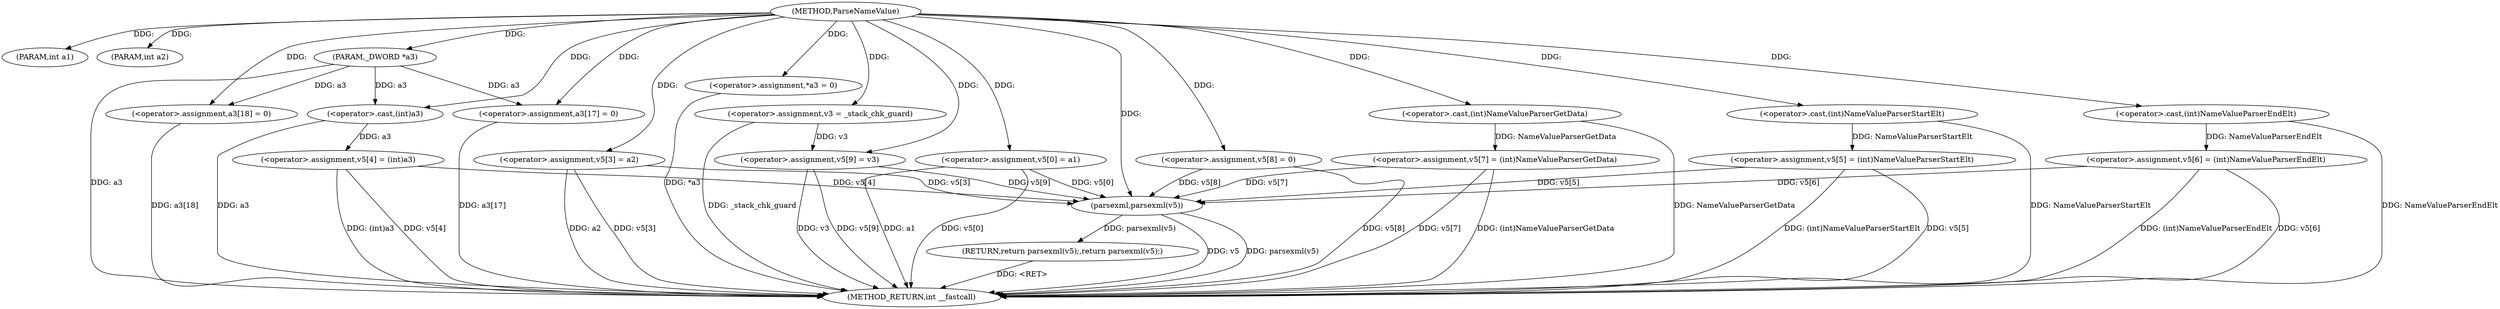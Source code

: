 digraph ParseNameValue {  
"1000103" [label = "(METHOD,ParseNameValue)" ]
"1000178" [label = "(METHOD_RETURN,int __fastcall)" ]
"1000104" [label = "(PARAM,int a1)" ]
"1000105" [label = "(PARAM,int a2)" ]
"1000106" [label = "(PARAM,_DWORD *a3)" ]
"1000110" [label = "(<operator>.assignment,v5[3] = a2)" ]
"1000115" [label = "(<operator>.assignment,v5[4] = (int)a3)" ]
"1000119" [label = "(<operator>.cast,(int)a3)" ]
"1000122" [label = "(<operator>.assignment,a3[17] = 0)" ]
"1000127" [label = "(<operator>.assignment,a3[18] = 0)" ]
"1000132" [label = "(<operator>.assignment,v3 = _stack_chk_guard)" ]
"1000135" [label = "(<operator>.assignment,*a3 = 0)" ]
"1000139" [label = "(<operator>.assignment,v5[0] = a1)" ]
"1000144" [label = "(<operator>.assignment,v5[8] = 0)" ]
"1000149" [label = "(<operator>.assignment,v5[7] = (int)NameValueParserGetData)" ]
"1000153" [label = "(<operator>.cast,(int)NameValueParserGetData)" ]
"1000156" [label = "(<operator>.assignment,v5[9] = v3)" ]
"1000161" [label = "(<operator>.assignment,v5[5] = (int)NameValueParserStartElt)" ]
"1000165" [label = "(<operator>.cast,(int)NameValueParserStartElt)" ]
"1000168" [label = "(<operator>.assignment,v5[6] = (int)NameValueParserEndElt)" ]
"1000172" [label = "(<operator>.cast,(int)NameValueParserEndElt)" ]
"1000175" [label = "(RETURN,return parsexml(v5);,return parsexml(v5);)" ]
"1000176" [label = "(parsexml,parsexml(v5))" ]
  "1000175" -> "1000178"  [ label = "DDG: <RET>"] 
  "1000165" -> "1000178"  [ label = "DDG: NameValueParserStartElt"] 
  "1000127" -> "1000178"  [ label = "DDG: a3[18]"] 
  "1000172" -> "1000178"  [ label = "DDG: NameValueParserEndElt"] 
  "1000156" -> "1000178"  [ label = "DDG: v5[9]"] 
  "1000119" -> "1000178"  [ label = "DDG: a3"] 
  "1000132" -> "1000178"  [ label = "DDG: _stack_chk_guard"] 
  "1000115" -> "1000178"  [ label = "DDG: (int)a3"] 
  "1000153" -> "1000178"  [ label = "DDG: NameValueParserGetData"] 
  "1000110" -> "1000178"  [ label = "DDG: a2"] 
  "1000168" -> "1000178"  [ label = "DDG: (int)NameValueParserEndElt"] 
  "1000122" -> "1000178"  [ label = "DDG: a3[17]"] 
  "1000135" -> "1000178"  [ label = "DDG: *a3"] 
  "1000139" -> "1000178"  [ label = "DDG: a1"] 
  "1000149" -> "1000178"  [ label = "DDG: (int)NameValueParserGetData"] 
  "1000149" -> "1000178"  [ label = "DDG: v5[7]"] 
  "1000115" -> "1000178"  [ label = "DDG: v5[4]"] 
  "1000176" -> "1000178"  [ label = "DDG: v5"] 
  "1000176" -> "1000178"  [ label = "DDG: parsexml(v5)"] 
  "1000168" -> "1000178"  [ label = "DDG: v5[6]"] 
  "1000139" -> "1000178"  [ label = "DDG: v5[0]"] 
  "1000144" -> "1000178"  [ label = "DDG: v5[8]"] 
  "1000156" -> "1000178"  [ label = "DDG: v3"] 
  "1000110" -> "1000178"  [ label = "DDG: v5[3]"] 
  "1000161" -> "1000178"  [ label = "DDG: (int)NameValueParserStartElt"] 
  "1000161" -> "1000178"  [ label = "DDG: v5[5]"] 
  "1000106" -> "1000178"  [ label = "DDG: a3"] 
  "1000103" -> "1000104"  [ label = "DDG: "] 
  "1000103" -> "1000105"  [ label = "DDG: "] 
  "1000103" -> "1000106"  [ label = "DDG: "] 
  "1000103" -> "1000110"  [ label = "DDG: "] 
  "1000119" -> "1000115"  [ label = "DDG: a3"] 
  "1000106" -> "1000119"  [ label = "DDG: a3"] 
  "1000103" -> "1000119"  [ label = "DDG: "] 
  "1000103" -> "1000122"  [ label = "DDG: "] 
  "1000106" -> "1000122"  [ label = "DDG: a3"] 
  "1000103" -> "1000127"  [ label = "DDG: "] 
  "1000106" -> "1000127"  [ label = "DDG: a3"] 
  "1000103" -> "1000132"  [ label = "DDG: "] 
  "1000103" -> "1000135"  [ label = "DDG: "] 
  "1000103" -> "1000139"  [ label = "DDG: "] 
  "1000103" -> "1000144"  [ label = "DDG: "] 
  "1000153" -> "1000149"  [ label = "DDG: NameValueParserGetData"] 
  "1000103" -> "1000153"  [ label = "DDG: "] 
  "1000132" -> "1000156"  [ label = "DDG: v3"] 
  "1000103" -> "1000156"  [ label = "DDG: "] 
  "1000165" -> "1000161"  [ label = "DDG: NameValueParserStartElt"] 
  "1000103" -> "1000165"  [ label = "DDG: "] 
  "1000172" -> "1000168"  [ label = "DDG: NameValueParserEndElt"] 
  "1000103" -> "1000172"  [ label = "DDG: "] 
  "1000176" -> "1000175"  [ label = "DDG: parsexml(v5)"] 
  "1000156" -> "1000176"  [ label = "DDG: v5[9]"] 
  "1000149" -> "1000176"  [ label = "DDG: v5[7]"] 
  "1000115" -> "1000176"  [ label = "DDG: v5[4]"] 
  "1000168" -> "1000176"  [ label = "DDG: v5[6]"] 
  "1000110" -> "1000176"  [ label = "DDG: v5[3]"] 
  "1000161" -> "1000176"  [ label = "DDG: v5[5]"] 
  "1000139" -> "1000176"  [ label = "DDG: v5[0]"] 
  "1000144" -> "1000176"  [ label = "DDG: v5[8]"] 
  "1000103" -> "1000176"  [ label = "DDG: "] 
}
